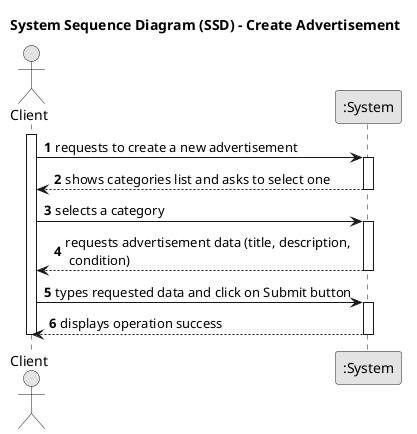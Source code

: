 @startuml
skinparam monochrome true
skinparam packageStyle rectangle
skinparam shadowing false

title System Sequence Diagram (SSD) - Create Advertisement

autonumber

actor "Client" as Client
participant ":System" as System

activate Client

    Client -> System : requests to create a new advertisement
        activate System

            System --> Client : shows categories list and asks to select one
        deactivate System

        Client -> System : selects a category
        activate System

            System --> Client : requests advertisement data (title, description,\n condition)
        deactivate System

        Client -> System : types requested data and click on Submit button
        activate System

            System --> Client : displays operation success
        deactivate System

deactivate Client
@enduml


